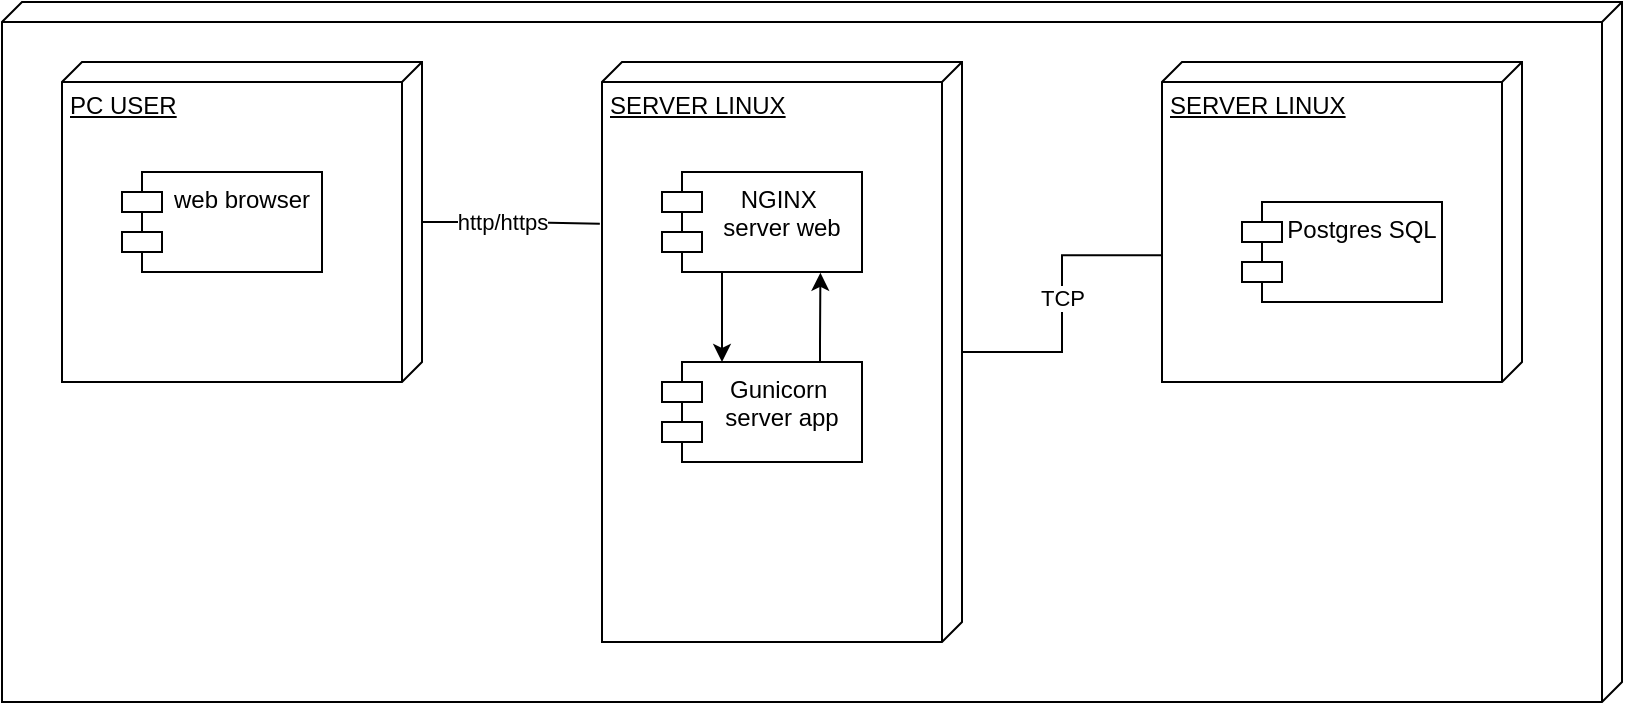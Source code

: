 <mxfile version="14.1.8" type="device"><diagram id="1FJryU_BnpjjJ2vskMfZ" name="Page-1"><mxGraphModel dx="378" dy="269" grid="1" gridSize="10" guides="1" tooltips="1" connect="1" arrows="1" fold="1" page="1" pageScale="1" pageWidth="827" pageHeight="1169" math="0" shadow="0"><root><mxCell id="0"/><mxCell id="1" parent="0"/><mxCell id="eYU1EeGeEZeb0heAOa53-1" value="" style="verticalAlign=top;align=left;spacingTop=8;spacingLeft=2;spacingRight=12;shape=cube;size=10;direction=south;fontStyle=4;html=1;" parent="1" vertex="1"><mxGeometry x="60" y="270" width="810" height="350" as="geometry"/></mxCell><mxCell id="hMYO3jj4wCFeivUuDnCM-9" style="edgeStyle=orthogonalEdgeStyle;rounded=0;orthogonalLoop=1;jettySize=auto;html=1;entryX=0.279;entryY=1.006;entryDx=0;entryDy=0;entryPerimeter=0;endArrow=none;endFill=0;" edge="1" parent="1" source="hMYO3jj4wCFeivUuDnCM-1" target="hMYO3jj4wCFeivUuDnCM-3"><mxGeometry relative="1" as="geometry"/></mxCell><mxCell id="hMYO3jj4wCFeivUuDnCM-10" value="http/https" style="edgeLabel;html=1;align=center;verticalAlign=middle;resizable=0;points=[];" vertex="1" connectable="0" parent="hMYO3jj4wCFeivUuDnCM-9"><mxGeometry x="-0.107" relative="1" as="geometry"><mxPoint as="offset"/></mxGeometry></mxCell><mxCell id="hMYO3jj4wCFeivUuDnCM-1" value="PC USER" style="verticalAlign=top;align=left;spacingTop=8;spacingLeft=2;spacingRight=12;shape=cube;size=10;direction=south;fontStyle=4;html=1;" vertex="1" parent="1"><mxGeometry x="90" y="300" width="180" height="160" as="geometry"/></mxCell><mxCell id="hMYO3jj4wCFeivUuDnCM-13" style="edgeStyle=orthogonalEdgeStyle;rounded=0;orthogonalLoop=1;jettySize=auto;html=1;entryX=0.604;entryY=0.998;entryDx=0;entryDy=0;entryPerimeter=0;endArrow=none;endFill=0;" edge="1" parent="1" source="hMYO3jj4wCFeivUuDnCM-3" target="hMYO3jj4wCFeivUuDnCM-4"><mxGeometry relative="1" as="geometry"/></mxCell><mxCell id="hMYO3jj4wCFeivUuDnCM-14" value="TCP" style="edgeLabel;html=1;align=center;verticalAlign=middle;resizable=0;points=[];" vertex="1" connectable="0" parent="hMYO3jj4wCFeivUuDnCM-13"><mxGeometry x="0.027" relative="1" as="geometry"><mxPoint y="-1" as="offset"/></mxGeometry></mxCell><mxCell id="hMYO3jj4wCFeivUuDnCM-3" value="SERVER LINUX" style="verticalAlign=top;align=left;spacingTop=8;spacingLeft=2;spacingRight=12;shape=cube;size=10;direction=south;fontStyle=4;html=1;" vertex="1" parent="1"><mxGeometry x="360" y="300" width="180" height="290" as="geometry"/></mxCell><mxCell id="hMYO3jj4wCFeivUuDnCM-4" value="SERVER LINUX" style="verticalAlign=top;align=left;spacingTop=8;spacingLeft=2;spacingRight=12;shape=cube;size=10;direction=south;fontStyle=4;html=1;" vertex="1" parent="1"><mxGeometry x="640" y="300" width="180" height="160" as="geometry"/></mxCell><mxCell id="hMYO3jj4wCFeivUuDnCM-5" value="web browser" style="shape=module;align=left;spacingLeft=20;align=center;verticalAlign=top;" vertex="1" parent="1"><mxGeometry x="120" y="355" width="100" height="50" as="geometry"/></mxCell><mxCell id="hMYO3jj4wCFeivUuDnCM-11" style="edgeStyle=orthogonalEdgeStyle;rounded=0;orthogonalLoop=1;jettySize=auto;html=1;" edge="1" parent="1" source="hMYO3jj4wCFeivUuDnCM-6" target="hMYO3jj4wCFeivUuDnCM-7"><mxGeometry relative="1" as="geometry"><Array as="points"><mxPoint x="420" y="430"/><mxPoint x="420" y="430"/></Array></mxGeometry></mxCell><mxCell id="hMYO3jj4wCFeivUuDnCM-6" value="NGINX &#10;server web" style="shape=module;align=left;spacingLeft=20;align=center;verticalAlign=top;" vertex="1" parent="1"><mxGeometry x="390" y="355" width="100" height="50" as="geometry"/></mxCell><mxCell id="hMYO3jj4wCFeivUuDnCM-12" style="edgeStyle=orthogonalEdgeStyle;rounded=0;orthogonalLoop=1;jettySize=auto;html=1;entryX=0.792;entryY=1.008;entryDx=0;entryDy=0;entryPerimeter=0;" edge="1" parent="1" source="hMYO3jj4wCFeivUuDnCM-7" target="hMYO3jj4wCFeivUuDnCM-6"><mxGeometry relative="1" as="geometry"><Array as="points"><mxPoint x="469" y="440"/><mxPoint x="469" y="440"/></Array></mxGeometry></mxCell><mxCell id="hMYO3jj4wCFeivUuDnCM-7" value="Gunicorn &#10;server app" style="shape=module;align=left;spacingLeft=20;align=center;verticalAlign=top;" vertex="1" parent="1"><mxGeometry x="390" y="450" width="100" height="50" as="geometry"/></mxCell><mxCell id="hMYO3jj4wCFeivUuDnCM-8" value="Postgres SQL" style="shape=module;align=left;spacingLeft=20;align=center;verticalAlign=top;" vertex="1" parent="1"><mxGeometry x="680" y="370" width="100" height="50" as="geometry"/></mxCell></root></mxGraphModel></diagram></mxfile>